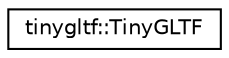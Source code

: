 digraph "Graphical Class Hierarchy"
{
  edge [fontname="Helvetica",fontsize="10",labelfontname="Helvetica",labelfontsize="10"];
  node [fontname="Helvetica",fontsize="10",shape=record];
  rankdir="LR";
  Node0 [label="tinygltf::TinyGLTF",height=0.2,width=0.4,color="black", fillcolor="white", style="filled",URL="$classtinygltf_1_1TinyGLTF.html"];
}
